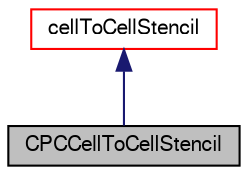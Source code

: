 digraph "CPCCellToCellStencil"
{
  bgcolor="transparent";
  edge [fontname="FreeSans",fontsize="10",labelfontname="FreeSans",labelfontsize="10"];
  node [fontname="FreeSans",fontsize="10",shape=record];
  Node4 [label="CPCCellToCellStencil",height=0.2,width=0.4,color="black", fillcolor="grey75", style="filled", fontcolor="black"];
  Node5 -> Node4 [dir="back",color="midnightblue",fontsize="10",style="solid",fontname="FreeSans"];
  Node5 [label="cellToCellStencil",height=0.2,width=0.4,color="red",URL="$a22642.html",tooltip="baseclass for extended cell centred addressing. Contains per cell a list of neighbouring cells and/or..."];
}
